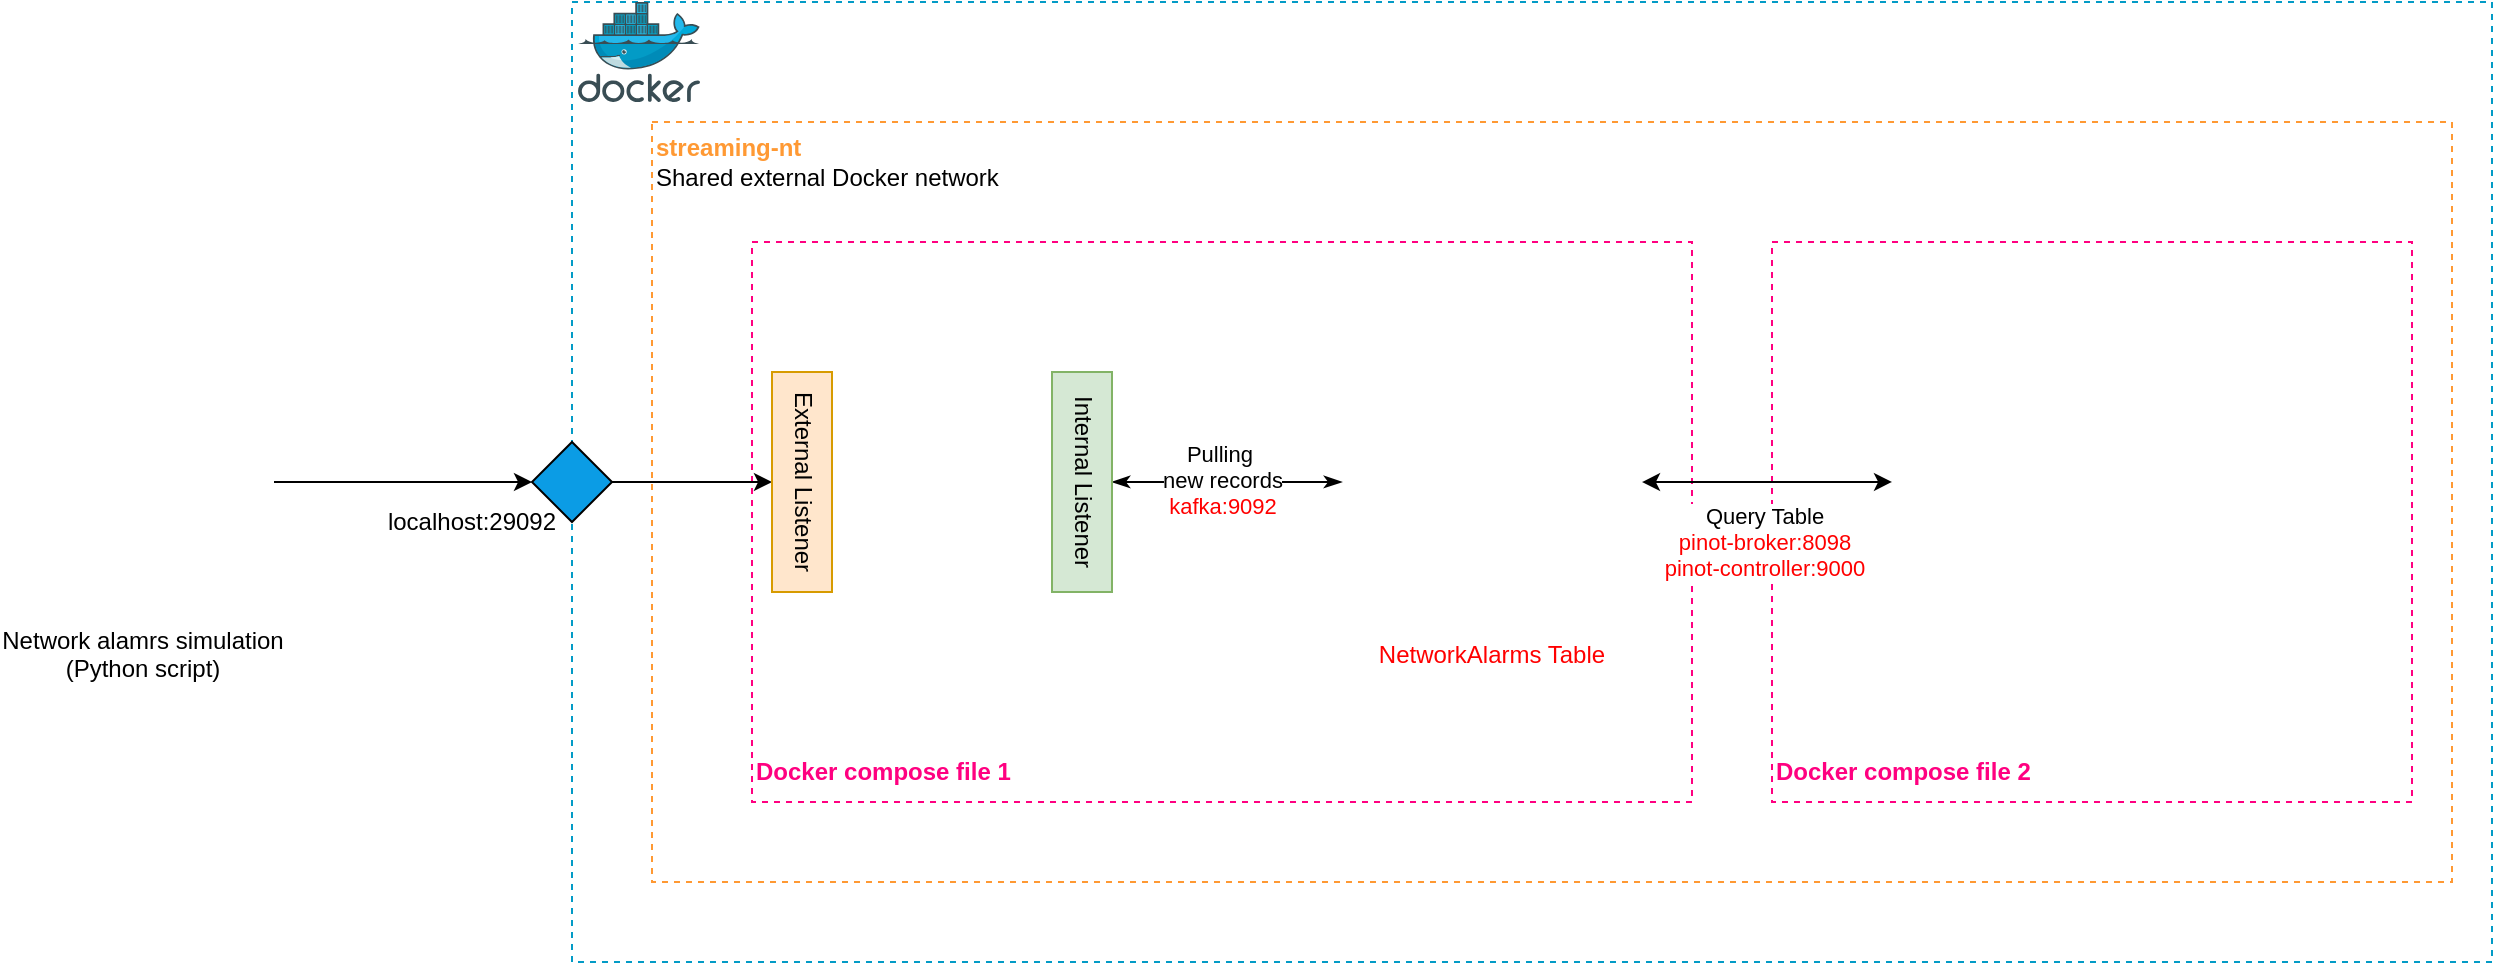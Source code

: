 <mxfile version="24.4.8" type="device">
  <diagram name="Page-1" id="oppRlDcxTwiY_dc2-8NS">
    <mxGraphModel dx="2219" dy="621" grid="1" gridSize="10" guides="1" tooltips="1" connect="1" arrows="1" fold="1" page="1" pageScale="1" pageWidth="1169" pageHeight="827" math="0" shadow="0">
      <root>
        <mxCell id="0" />
        <mxCell id="1" parent="0" />
        <mxCell id="U4S6ZvzDiD-DC9_qysCN-12" value="" style="rounded=0;whiteSpace=wrap;html=1;fillColor=none;strokeColor=#039bc6;dashed=1;" vertex="1" parent="1">
          <mxGeometry x="200" y="120" width="960" height="480" as="geometry" />
        </mxCell>
        <mxCell id="U4S6ZvzDiD-DC9_qysCN-17" value="" style="rounded=0;whiteSpace=wrap;html=1;fillColor=none;strokeColor=#FF9933;dashed=1;" vertex="1" parent="1">
          <mxGeometry x="240" y="180" width="900" height="380" as="geometry" />
        </mxCell>
        <mxCell id="U4S6ZvzDiD-DC9_qysCN-25" value="" style="rounded=0;whiteSpace=wrap;html=1;fillColor=none;strokeColor=#FF0080;dashed=1;" vertex="1" parent="1">
          <mxGeometry x="290" y="240" width="470" height="280" as="geometry" />
        </mxCell>
        <mxCell id="U4S6ZvzDiD-DC9_qysCN-27" value="" style="rounded=0;whiteSpace=wrap;html=1;fillColor=none;strokeColor=#FF0080;dashed=1;" vertex="1" parent="1">
          <mxGeometry x="800" y="240" width="320" height="280" as="geometry" />
        </mxCell>
        <mxCell id="U4S6ZvzDiD-DC9_qysCN-1" value="" style="image;sketch=0;aspect=fixed;html=1;points=[];align=center;fontSize=12;image=img/lib/mscae/Docker.svg;imageBorder=none;perimeterSpacing=0;" vertex="1" parent="1">
          <mxGeometry x="203" y="120" width="60.98" height="50" as="geometry" />
        </mxCell>
        <mxCell id="U4S6ZvzDiD-DC9_qysCN-28" style="edgeStyle=orthogonalEdgeStyle;rounded=0;orthogonalLoop=1;jettySize=auto;html=1;startArrow=classic;startFill=1;" edge="1" parent="1" source="U4S6ZvzDiD-DC9_qysCN-4" target="U4S6ZvzDiD-DC9_qysCN-9">
          <mxGeometry relative="1" as="geometry" />
        </mxCell>
        <mxCell id="U4S6ZvzDiD-DC9_qysCN-32" value="Query Table&lt;br&gt;&lt;font color=&quot;#ff0000&quot;&gt;pinot-broker:8098&lt;br&gt;pinot-controller:9000&lt;/font&gt;" style="edgeLabel;html=1;align=center;verticalAlign=middle;resizable=0;points=[];" vertex="1" connectable="0" parent="U4S6ZvzDiD-DC9_qysCN-28">
          <mxGeometry x="-0.036" y="1" relative="1" as="geometry">
            <mxPoint y="31" as="offset" />
          </mxGeometry>
        </mxCell>
        <mxCell id="U4S6ZvzDiD-DC9_qysCN-4" value="NetworkAlarms Table" style="shape=image;verticalLabelPosition=bottom;labelBackgroundColor=default;verticalAlign=top;aspect=fixed;imageAspect=0;image=https://communityinviter.com/apache-pinot-log.jpeg;fontColor=#FF0000;" vertex="1" parent="1">
          <mxGeometry x="585" y="287.37" width="150" height="145.25" as="geometry" />
        </mxCell>
        <mxCell id="U4S6ZvzDiD-DC9_qysCN-5" value="" style="shape=image;verticalLabelPosition=bottom;labelBackgroundColor=default;verticalAlign=top;aspect=fixed;imageAspect=0;image=https://cdn.icon-icons.com/icons2/2699/PNG/512/apache_kafka_vertical_logo_icon_169585.png;" vertex="1" parent="1">
          <mxGeometry x="330" y="300" width="114.8" height="120" as="geometry" />
        </mxCell>
        <mxCell id="U4S6ZvzDiD-DC9_qysCN-9" value="" style="shape=image;verticalLabelPosition=bottom;labelBackgroundColor=default;verticalAlign=top;aspect=fixed;imageAspect=0;image=https://opensource-it.com/wp-content/uploads/2018/09/Superset-Logo.png;" vertex="1" parent="1">
          <mxGeometry x="860" y="310.73" width="223.45" height="98.53" as="geometry" />
        </mxCell>
        <mxCell id="U4S6ZvzDiD-DC9_qysCN-14" style="edgeStyle=orthogonalEdgeStyle;rounded=0;orthogonalLoop=1;jettySize=auto;html=1;entryX=0;entryY=0.5;entryDx=0;entryDy=0;" edge="1" parent="1" source="U4S6ZvzDiD-DC9_qysCN-10" target="U4S6ZvzDiD-DC9_qysCN-13">
          <mxGeometry relative="1" as="geometry" />
        </mxCell>
        <mxCell id="U4S6ZvzDiD-DC9_qysCN-10" value="Network alamrs simulation&#xa;(Python script)" style="shape=image;verticalLabelPosition=bottom;labelBackgroundColor=default;verticalAlign=top;aspect=fixed;imageAspect=0;image=https://cdn-icons-png.flaticon.com/512/3470/3470508.png;" vertex="1" parent="1">
          <mxGeometry x="-80" y="294.5" width="131" height="131" as="geometry" />
        </mxCell>
        <mxCell id="U4S6ZvzDiD-DC9_qysCN-21" style="edgeStyle=orthogonalEdgeStyle;rounded=0;orthogonalLoop=1;jettySize=auto;html=1;" edge="1" parent="1" source="U4S6ZvzDiD-DC9_qysCN-13" target="U4S6ZvzDiD-DC9_qysCN-20">
          <mxGeometry relative="1" as="geometry" />
        </mxCell>
        <mxCell id="U4S6ZvzDiD-DC9_qysCN-13" value="" style="rhombus;whiteSpace=wrap;html=1;fillColor=#0b9ce5;" vertex="1" parent="1">
          <mxGeometry x="180" y="340" width="40" height="40" as="geometry" />
        </mxCell>
        <mxCell id="U4S6ZvzDiD-DC9_qysCN-16" value="localhost:29092" style="text;html=1;align=center;verticalAlign=middle;whiteSpace=wrap;rounded=0;" vertex="1" parent="1">
          <mxGeometry x="120" y="365" width="60" height="30" as="geometry" />
        </mxCell>
        <mxCell id="U4S6ZvzDiD-DC9_qysCN-18" value="&lt;b&gt;&lt;font color=&quot;#ff9933&quot;&gt;streaming-nt&lt;br&gt;&lt;/font&gt;&lt;/b&gt;Shared external Docker network" style="text;html=1;align=left;verticalAlign=middle;whiteSpace=wrap;rounded=0;" vertex="1" parent="1">
          <mxGeometry x="240" y="185" width="180" height="30" as="geometry" />
        </mxCell>
        <mxCell id="U4S6ZvzDiD-DC9_qysCN-20" value="External Listener" style="rounded=0;whiteSpace=wrap;html=1;textDirection=vertical-lr;fillColor=#ffe6cc;strokeColor=#d79b00;" vertex="1" parent="1">
          <mxGeometry x="300" y="305" width="30" height="110" as="geometry" />
        </mxCell>
        <mxCell id="U4S6ZvzDiD-DC9_qysCN-23" style="edgeStyle=orthogonalEdgeStyle;rounded=0;orthogonalLoop=1;jettySize=auto;html=1;entryX=0;entryY=0.5;entryDx=0;entryDy=0;startArrow=classicThin;startFill=1;endArrow=classicThin;endFill=1;" edge="1" parent="1" source="U4S6ZvzDiD-DC9_qysCN-22" target="U4S6ZvzDiD-DC9_qysCN-4">
          <mxGeometry relative="1" as="geometry" />
        </mxCell>
        <mxCell id="U4S6ZvzDiD-DC9_qysCN-24" value="Pulling&amp;nbsp;&lt;div&gt;new records&lt;/div&gt;&lt;div&gt;&lt;font color=&quot;#ff0000&quot;&gt;kafka:9092&lt;/font&gt;&lt;/div&gt;" style="edgeLabel;html=1;align=center;verticalAlign=middle;resizable=0;points=[];" vertex="1" connectable="0" parent="U4S6ZvzDiD-DC9_qysCN-23">
          <mxGeometry x="-0.047" y="1" relative="1" as="geometry">
            <mxPoint as="offset" />
          </mxGeometry>
        </mxCell>
        <mxCell id="U4S6ZvzDiD-DC9_qysCN-22" value="Internal Listener" style="rounded=0;whiteSpace=wrap;html=1;textDirection=vertical-lr;fillColor=#d5e8d4;strokeColor=#82b366;" vertex="1" parent="1">
          <mxGeometry x="440" y="305" width="30" height="110" as="geometry" />
        </mxCell>
        <mxCell id="U4S6ZvzDiD-DC9_qysCN-26" value="&lt;b style=&quot;&quot;&gt;&lt;font color=&quot;#ff0080&quot;&gt;Docker compose file 1&lt;/font&gt;&lt;/b&gt;" style="text;html=1;align=left;verticalAlign=middle;whiteSpace=wrap;rounded=0;" vertex="1" parent="1">
          <mxGeometry x="290" y="490" width="180" height="30" as="geometry" />
        </mxCell>
        <mxCell id="U4S6ZvzDiD-DC9_qysCN-29" value="&lt;b style=&quot;&quot;&gt;&lt;font color=&quot;#ff0080&quot;&gt;Docker compose file 2&lt;/font&gt;&lt;/b&gt;" style="text;html=1;align=left;verticalAlign=middle;whiteSpace=wrap;rounded=0;" vertex="1" parent="1">
          <mxGeometry x="800" y="490" width="180" height="30" as="geometry" />
        </mxCell>
      </root>
    </mxGraphModel>
  </diagram>
</mxfile>

